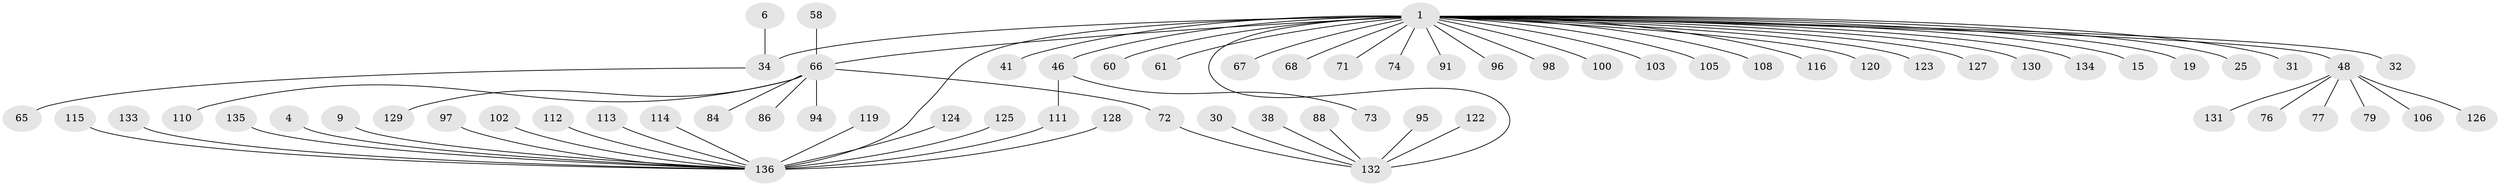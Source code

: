 // original degree distribution, {42: 0.007352941176470588, 3: 0.08823529411764706, 8: 0.007352941176470588, 1: 0.6176470588235294, 11: 0.014705882352941176, 2: 0.19117647058823528, 9: 0.007352941176470588, 6: 0.007352941176470588, 4: 0.03676470588235294, 7: 0.007352941176470588, 5: 0.014705882352941176}
// Generated by graph-tools (version 1.1) at 2025/48/03/09/25 04:48:04]
// undirected, 68 vertices, 69 edges
graph export_dot {
graph [start="1"]
  node [color=gray90,style=filled];
  1;
  4;
  6;
  9;
  15;
  19;
  25 [super="+22"];
  30;
  31;
  32;
  34 [super="+2+18"];
  38;
  41;
  46 [super="+36"];
  48 [super="+11+12+47"];
  58;
  60;
  61;
  65;
  66 [super="+5+45+16+57"];
  67;
  68 [super="+50"];
  71;
  72;
  73;
  74 [super="+7"];
  76 [super="+27"];
  77 [super="+42"];
  79;
  84 [super="+44"];
  86;
  88;
  91 [super="+80"];
  94;
  95;
  96;
  97;
  98 [super="+20"];
  100;
  102;
  103 [super="+99"];
  105 [super="+53"];
  106;
  108;
  110;
  111;
  112;
  113 [super="+92"];
  114;
  115;
  116 [super="+104"];
  119;
  120 [super="+118"];
  122;
  123;
  124;
  125;
  126;
  127;
  128 [super="+101"];
  129;
  130;
  131 [super="+89+121"];
  132 [super="+24"];
  133;
  134;
  135;
  136 [super="+64+81+107+33+43+69+82+26"];
  1 -- 15;
  1 -- 19;
  1 -- 31;
  1 -- 32;
  1 -- 41;
  1 -- 46 [weight=2];
  1 -- 48 [weight=2];
  1 -- 60;
  1 -- 61;
  1 -- 67;
  1 -- 71;
  1 -- 96;
  1 -- 100;
  1 -- 108;
  1 -- 123;
  1 -- 127;
  1 -- 130;
  1 -- 134;
  1 -- 66 [weight=2];
  1 -- 34 [weight=2];
  1 -- 136 [weight=5];
  1 -- 74;
  1 -- 98;
  1 -- 25;
  1 -- 68;
  1 -- 105;
  1 -- 91;
  1 -- 103;
  1 -- 116;
  1 -- 120;
  1 -- 132 [weight=2];
  4 -- 136;
  6 -- 34;
  9 -- 136;
  30 -- 132;
  34 -- 65;
  38 -- 132;
  46 -- 73;
  46 -- 111;
  48 -- 106;
  48 -- 79;
  48 -- 126;
  48 -- 76;
  48 -- 77;
  48 -- 131;
  58 -- 66;
  66 -- 72;
  66 -- 110;
  66 -- 86;
  66 -- 94;
  66 -- 129;
  66 -- 84;
  72 -- 132;
  88 -- 132;
  95 -- 132;
  97 -- 136;
  102 -- 136;
  111 -- 136;
  112 -- 136;
  113 -- 136;
  114 -- 136;
  115 -- 136;
  119 -- 136;
  122 -- 132;
  124 -- 136;
  125 -- 136;
  128 -- 136;
  133 -- 136;
  135 -- 136;
}

